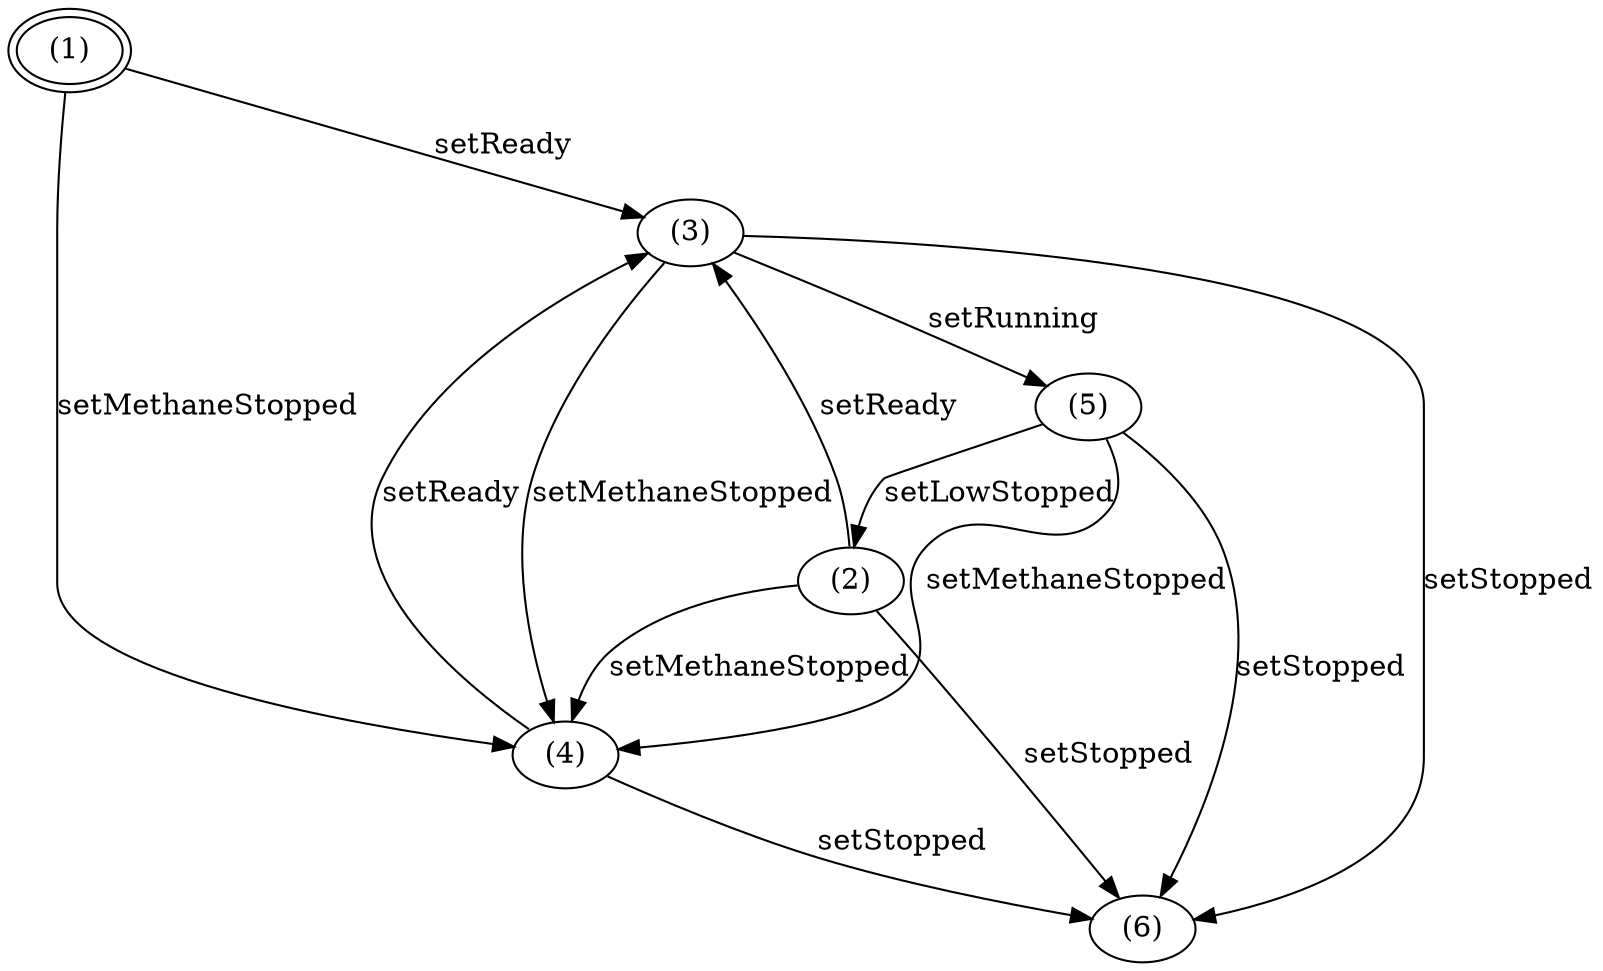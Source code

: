 digraph G {
center = TRUE;
mclimit = 10.0;
nodesep = 0.05;
node [ width=0.25, height=0.25, label="" ];
s0 [ peripheries=2 ];
s0 [label="(1)"];
s1 [label="(3)"];
s2 [label="(4)"];
s3 [label="(5)"];
s4 [label="(6)"];
s5 [label="(2)"];
s0->s1[label="setReady"];
s0->s2[label="setMethaneStopped"];
s1->s3[label="setRunning"];
s1->s2[label="setMethaneStopped"];
s1->s4[label="setStopped"];
s2->s1[label="setReady"];
s2->s4[label="setStopped"];
s3->s5[label="setLowStopped"];
s3->s2[label="setMethaneStopped"];
s3->s4[label="setStopped"];
s5->s1[label="setReady"];
s5->s2[label="setMethaneStopped"];
s5->s4[label="setStopped"];
}
